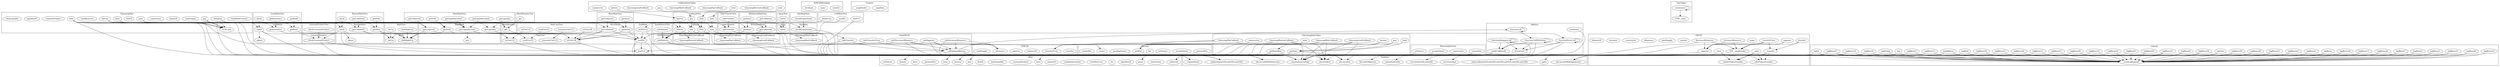 strict digraph {
subgraph cluster_5379_SafeTransfer {
label = "SafeTransfer"
"5379_safeTransfer" [label="safeTransfer"]
}subgraph cluster_3207_IFactory {
label = "IFactory"
"3207_protocolFee" [label="protocolFee"]
"3207_acceptOwner" [label="acceptOwner"]
"3207_setOwner" [label="setOwner"]
"3207_fee" [label="fee"]
"3207_getPair" [label="getPair"]
"3207_pendingOwner" [label="pendingOwner"]
"3207_owner" [label="owner"]
"3207_createPair" [label="createPair"]
}subgraph cluster_648_IERC20Metadata {
label = "IERC20Metadata"
"648_symbol" [label="symbol"]
"648_name" [label="name"]
"648_decimals" [label="decimals"]
}subgraph cluster_5256_SafeBalance {
label = "SafeBalance"
"5256_safeBalance" [label="safeBalance"]
}subgraph cluster_1415_TimeswapFactory {
label = "TimeswapFactory"
"1415_constructor" [label="constructor"]
"1415_acceptOwner" [label="acceptOwner"]
"1415_setOwner" [label="setOwner"]
"1415_createPair" [label="createPair"]
}subgraph cluster_6923_SafeCastTest {
label = "SafeCastTest"
"6923_truncateUint112" [label="truncateUint112"]
"6923_toUint112" [label="toUint112"]
"6923_modUint32" [label="modUint32"]
"6923_toUint128" [label="toUint128"]
}subgraph cluster_6539_ConstantProductTest {
label = "ConstantProductTest"
"6539_checkConstantProduct" [label="checkConstantProduct"]
}subgraph cluster_3979_BorrowMath {
label = "BorrowMath"
"3979_getDebt" [label="getDebt"]
"3979_adjust" [label="adjust"]
"3979_check" [label="check"]
"3979_getCollateral" [label="getCollateral"]
"3979_check" -> "3979_adjust"
}subgraph cluster_4875_LendMath {
label = "LendMath"
"4875_adjust" [label="adjust"]
"4875_getBond" [label="getBond"]
"4875_getInsurance" [label="getInsurance"]
"4875_check" [label="check"]
"4875_check" -> "4875_adjust"
}subgraph cluster_3726_BlockNumber {
label = "BlockNumber"
"3726_get" [label="get"]
}subgraph cluster_1169_Address {
label = "Address"
"1169_verifyCallResult" [label="verifyCallResult"]
"1169_functionCallWithValue" [label="functionCallWithValue"]
"1169_isContract" [label="isContract"]
"1169_functionStaticCall" [label="functionStaticCall"]
"1169_functionCall" [label="functionCall"]
"1169_functionDelegateCall" [label="functionDelegateCall"]
"1169_sendValue" [label="sendValue"]
"1169_functionStaticCall" -> "1169_verifyCallResult"
"1169_functionCallWithValue" -> "1169_verifyCallResult"
"1169_functionStaticCall" -> "1169_functionStaticCall"
"1169_functionStaticCall" -> "1169_isContract"
"1169_functionCallWithValue" -> "1169_isContract"
"1169_functionDelegateCall" -> "1169_functionDelegateCall"
"1169_functionCallWithValue" -> "1169_functionCallWithValue"
"1169_functionCall" -> "1169_functionCallWithValue"
"1169_functionCall" -> "1169_functionCall"
"1169_functionDelegateCall" -> "1169_verifyCallResult"
"1169_functionDelegateCall" -> "1169_isContract"
}subgraph cluster_6681_LendMathTest {
label = "LendMathTest"
"6681_getBond" [label="getBond"]
"6681_check" [label="check"]
"6681_getInsurance" [label="getInsurance"]
}subgraph cluster_4377_Callback {
label = "Callback"
"4377_lend" [label="lend"]
"4377_mint" [label="mint"]
"4377_borrow" [label="borrow"]
"4377_pay" [label="pay"]
}subgraph cluster_5530_WithdrawMath {
label = "WithdrawMath"
"5530_getCollateral" [label="getCollateral"]
"5530_getAsset" [label="getAsset"]
}subgraph cluster_6044_TimeswapPairCallee {
label = "TimeswapPairCallee"
"6044_lend" [label="lend"]
"6044_timeswapMintCallback" [label="timeswapMintCallback"]
"6044_timeswapLendCallback" [label="timeswapLendCallback"]
"6044_constructor" [label="constructor"]
"6044_borrow" [label="borrow"]
"6044_mint" [label="mint"]
"6044_timeswapBorrowCallback" [label="timeswapBorrowCallback"]
"6044_pay" [label="pay"]
"6044_timeswapPayCallback" [label="timeswapPayCallback"]
"6044_getData" [label="getData"]
"6044_getDataMint" [label="getDataMint"]
"6044_pay" -> "6044_getData"
"6044_mint" -> "6044_getDataMint"
"6044_lend" -> "6044_getData"
"6044_borrow" -> "6044_getData"
}subgraph cluster_6815_MintMathTest {
label = "MintMathTest"
"6815_getDebt" [label="getDebt"]
"6815_getLiquidityTotal2" [label="getLiquidityTotal2"]
"6815_getCollateral" [label="getCollateral"]
"6815_getLiquidityTotal1" [label="getLiquidityTotal1"]
"6815_getLiquidity" [label="getLiquidity"]
}subgraph cluster_4639_FullMath {
label = "FullMath"
"4639_mulDivUp" [label="mulDivUp"]
"4639_mul512" [label="mul512"]
"4639_mulDiv" [label="mulDiv"]
"4639_mulDiv" -> "4639_mul512"
"4639_mulDivUp" -> "4639_mulDiv"
}subgraph cluster_545_ERC20 {
label = "ERC20"
"545_transfer" [label="transfer"]
"545_transferFrom" [label="transferFrom"]
"545_decreaseAllowance" [label="decreaseAllowance"]
"545__transfer" [label="_transfer"]
"545__beforeTokenTransfer" [label="_beforeTokenTransfer"]
"545_name" [label="name"]
"545_increaseAllowance" [label="increaseAllowance"]
"545_approve" [label="approve"]
"545_symbol" [label="symbol"]
"545__burn" [label="_burn"]
"545_totalSupply" [label="totalSupply"]
"545__approve" [label="_approve"]
"545_allowance" [label="allowance"]
"545_constructor" [label="constructor"]
"545_decimals" [label="decimals"]
"545__mint" [label="_mint"]
"545_balanceOf" [label="balanceOf"]
"545__afterTokenTransfer" [label="_afterTokenTransfer"]
"545_increaseAllowance" -> "545__msgSender"
"545_decreaseAllowance" -> "545__approve"
"545__mint" -> "545__beforeTokenTransfer"
"545_transfer" -> "545__transfer"
"545__burn" -> "545__beforeTokenTransfer"
"545_approve" -> "545__approve"
"545_transferFrom" -> "545__approve"
"545_transfer" -> "545__msgSender"
"545_transferFrom" -> "545__msgSender"
"545_decreaseAllowance" -> "545__msgSender"
"545_transferFrom" -> "545__transfer"
"545__transfer" -> "545__afterTokenTransfer"
"545__burn" -> "545__afterTokenTransfer"
"545__mint" -> "545__afterTokenTransfer"
"545_approve" -> "545__msgSender"
"545__transfer" -> "545__beforeTokenTransfer"
"545_increaseAllowance" -> "545__approve"
}subgraph cluster_1191_Context {
label = "Context"
"1191__msgData" [label="_msgData"]
"1191__msgSender" [label="_msgSender"]
}subgraph cluster_3626_IPair {
label = "IPair"
"3626_factory" [label="factory"]
"3626_totalClaims" [label="totalClaims"]
"3626_lend" [label="lend"]
"3626_liquidityOf" [label="liquidityOf"]
"3626_fee" [label="fee"]
"3626_totalReserves" [label="totalReserves"]
"3626_totalDebtCreated" [label="totalDebtCreated"]
"3626_claimsOf" [label="claimsOf"]
"3626_pay" [label="pay"]
"3626_constantProduct" [label="constantProduct"]
"3626_totalLiquidity" [label="totalLiquidity"]
"3626_dueOf" [label="dueOf"]
"3626_mint" [label="mint"]
"3626_borrow" [label="borrow"]
"3626_collateral" [label="collateral"]
"3626_protocolFee" [label="protocolFee"]
"3626_burn" [label="burn"]
"3626_asset" [label="asset"]
"3626_withdraw" [label="withdraw"]
}subgraph cluster_6955_SafeTransferTest {
label = "SafeTransferTest"
"6955_safeTransfer" [label="safeTransfer"]
}subgraph cluster_3118_TimeswapPair {
label = "TimeswapPair"
"3118_totalDebtCreated" [label="totalDebtCreated"]
"3118_lend" [label="lend"]
"3118_borrow" [label="borrow"]
"3118_totalClaims" [label="totalClaims"]
"3118_claimsOf" [label="claimsOf"]
"3118_constructor" [label="constructor"]
"3118_mint" [label="mint"]
"3118_dueOf" [label="dueOf"]
"3118_burn" [label="burn"]
"3118_withdraw" [label="withdraw"]
"3118_totalReserves" [label="totalReserves"]
"3118_pay" [label="pay"]
"3118_constantProduct" [label="constantProduct"]
"3118_liquidityOf" [label="liquidityOf"]
"3118_totalLiquidity" [label="totalLiquidity"]
"3118_mint" -> "3118_lock"
"3118_borrow" -> "3118_lock"
"3118_burn" -> "3118_lock"
"3118_withdraw" -> "3118_lock"
"3118_pay" -> "3118_lock"
"3118_lend" -> "3118_lock"
}subgraph cluster_5556_TestToken {
label = "TestToken"
"5556_constructor" [label="constructor"]
"5556_constructor" -> "5556_constructor"
"5556_constructor" -> "5556__mint"
}subgraph cluster_5174_MintMath {
label = "MintMath"
"5174_getLiquidityTotal" [label="getLiquidityTotal"]
"5174_min" [label="min"]
"5174_getDebt" [label="getDebt"]
"5174_getCollateral" [label="getCollateral"]
"5174_getLiquidity" [label="getLiquidity"]
"5174_getLiquidityTotal" -> "5174_min"
}subgraph cluster_3638_ITimeswapBorrowCallback {
label = "ITimeswapBorrowCallback"
"3638_timeswapBorrowCallback" [label="timeswapBorrowCallback"]
}subgraph cluster_6845_PayMathTest {
label = "PayMathTest"
"6845_checkProportional" [label="checkProportional"]
}subgraph cluster_6718_MathTest {
label = "MathTest"
"6718_divUp" [label="divUp"]
"6718_shiftRightUp" [label="shiftRightUp"]
}subgraph cluster_4160_BurnMath {
label = "BurnMath"
"4160_getAsset" [label="getAsset"]
"4160_getCollateral" [label="getCollateral"]
}subgraph cluster_4928_Math {
label = "Math"
"4928_shiftRightUp" [label="shiftRightUp"]
"4928_divUp" [label="divUp"]
}subgraph cluster_6209_BorrowMathTest {
label = "BorrowMathTest"
"6209_check" [label="check"]
"6209_getDebt" [label="getDebt"]
"6209_getCollateral" [label="getCollateral"]
}subgraph cluster_3650_ITimeswapLendCallback {
label = "ITimeswapLendCallback"
"3650_timeswapLendCallback" [label="timeswapLendCallback"]
}subgraph cluster_6340_CallbackTest {
label = "CallbackTest"
"6340_pay" [label="pay"]
"6340_borrow" [label="borrow"]
"6340_mint" [label="mint"]
"6340_lend" [label="lend"]
}subgraph cluster_6600_FullMathTest {
label = "FullMathTest"
"6600_mul512" [label="mul512"]
"6600_mulDiv" [label="mulDiv"]
"6600_mulDivUp" [label="mulDivUp"]
}subgraph cluster_3664_ITimeswapMintCallback {
label = "ITimeswapMintCallback"
"3664_timeswapMintCallback" [label="timeswapMintCallback"]
}subgraph cluster_6866_SafeBalanceTest {
label = "SafeBalanceTest"
"6866_safeBalance" [label="safeBalance"]
}subgraph cluster_15060_console {
label = "console"
"15060_logBytes29" [label="logBytes29"]
"15060_logUint" [label="logUint"]
"15060_logBytes16" [label="logBytes16"]
"15060_logBytes6" [label="logBytes6"]
"15060_logBytes31" [label="logBytes31"]
"15060_logBytes25" [label="logBytes25"]
"15060_logBytes9" [label="logBytes9"]
"15060_logBytes18" [label="logBytes18"]
"15060_logBytes14" [label="logBytes14"]
"15060_logBytes30" [label="logBytes30"]
"15060_logBytes11" [label="logBytes11"]
"15060_logBytes12" [label="logBytes12"]
"15060_logBytes20" [label="logBytes20"]
"15060_logBytes15" [label="logBytes15"]
"15060_logBytes19" [label="logBytes19"]
"15060_logBool" [label="logBool"]
"15060_logAddress" [label="logAddress"]
"15060_logBytes13" [label="logBytes13"]
"15060_logBytes5" [label="logBytes5"]
"15060_log" [label="log"]
"15060_logString" [label="logString"]
"15060_logBytes4" [label="logBytes4"]
"15060_logBytes10" [label="logBytes10"]
"15060_logBytes27" [label="logBytes27"]
"15060_logInt" [label="logInt"]
"15060_logBytes32" [label="logBytes32"]
"15060_logBytes8" [label="logBytes8"]
"15060_logBytes21" [label="logBytes21"]
"15060_logBytes3" [label="logBytes3"]
"15060_logBytes2" [label="logBytes2"]
"15060_logBytes7" [label="logBytes7"]
"15060_logBytes24" [label="logBytes24"]
"15060_logBytes17" [label="logBytes17"]
"15060_logBytes26" [label="logBytes26"]
"15060_logBytes" [label="logBytes"]
"15060__sendLogPayload" [label="_sendLogPayload"]
"15060_logBytes1" [label="logBytes1"]
"15060_logBytes23" [label="logBytes23"]
"15060_logBytes22" [label="logBytes22"]
"15060_logBytes28" [label="logBytes28"]
"15060_logUint" -> "15060__sendLogPayload"
"15060_logBytes20" -> "15060__sendLogPayload"
"15060_logBytes30" -> "15060__sendLogPayload"
"15060_logBytes15" -> "15060__sendLogPayload"
"15060_logBytes3" -> "15060__sendLogPayload"
"15060_logBytes12" -> "15060__sendLogPayload"
"15060_logBytes17" -> "15060__sendLogPayload"
"15060_logBytes32" -> "15060__sendLogPayload"
"15060_logBytes18" -> "15060__sendLogPayload"
"15060_logBytes5" -> "15060__sendLogPayload"
"15060_logBytes28" -> "15060__sendLogPayload"
"15060_logBytes10" -> "15060__sendLogPayload"
"15060_logBytes16" -> "15060__sendLogPayload"
"15060_logBytes29" -> "15060__sendLogPayload"
"15060_logBytes31" -> "15060__sendLogPayload"
"15060_logAddress" -> "15060__sendLogPayload"
"15060_logBytes" -> "15060__sendLogPayload"
"15060_logBytes19" -> "15060__sendLogPayload"
"15060_logBytes2" -> "15060__sendLogPayload"
"15060_log" -> "15060__sendLogPayload"
"15060_logBytes27" -> "15060__sendLogPayload"
"15060_logBytes21" -> "15060__sendLogPayload"
"15060_logBytes13" -> "15060__sendLogPayload"
"15060_logBytes11" -> "15060__sendLogPayload"
"15060_logBytes25" -> "15060__sendLogPayload"
"15060_logBytes9" -> "15060__sendLogPayload"
"15060_logBytes24" -> "15060__sendLogPayload"
"15060_logBytes26" -> "15060__sendLogPayload"
"15060_logBytes4" -> "15060__sendLogPayload"
"15060_logBytes14" -> "15060__sendLogPayload"
"15060_logBytes22" -> "15060__sendLogPayload"
"15060_logInt" -> "15060__sendLogPayload"
"15060_logBytes8" -> "15060__sendLogPayload"
"15060_logBytes23" -> "15060__sendLogPayload"
"15060_logBytes1" -> "15060__sendLogPayload"
"15060_logString" -> "15060__sendLogPayload"
"15060_logBytes7" -> "15060__sendLogPayload"
"15060_logBytes6" -> "15060__sendLogPayload"
"15060_logBool" -> "15060__sendLogPayload"
}subgraph cluster_6996_WithdrawMathTest {
label = "WithdrawMathTest"
"6996_getCollateral" [label="getCollateral"]
"6996_getAsset" [label="getAsset"]
}subgraph cluster_5209_PayMath {
label = "PayMath"
"5209_checkProportional" [label="checkProportional"]
}subgraph cluster_3676_ITimeswapPayCallback {
label = "ITimeswapPayCallback"
"3676_timeswapPayCallback" [label="timeswapPayCallback"]
}subgraph cluster_6113_ArrayTest {
label = "ArrayTest"
"6113_insert" [label="insert"]
}subgraph cluster_5347_SafeCast {
label = "SafeCast"
"5347_toUint112" [label="toUint112"]
"5347_modUint32" [label="modUint32"]
"5347_truncateUint112" [label="truncateUint112"]
"5347_toUint128" [label="toUint128"]
}subgraph cluster_4454_ConstantProduct {
label = "ConstantProduct"
"4454_checkConstantProduct" [label="checkConstantProduct"]
}subgraph cluster_6503_CallbackTestCallee {
label = "CallbackTestCallee"
"6503_borrow" [label="borrow"]
"6503_timeswapBorrowCallback" [label="timeswapBorrowCallback"]
"6503_mint" [label="mint"]
"6503_timeswapPayCallback" [label="timeswapPayCallback"]
"6503_timeswapMintCallback" [label="timeswapMintCallback"]
"6503_lend" [label="lend"]
"6503_timeswapLendCallback" [label="timeswapLendCallback"]
"6503_pay" [label="pay"]
"6503_constructor" [label="constructor"]
}subgraph cluster_872_SafeERC20 {
label = "SafeERC20"
"872_safeDecreaseAllowance" [label="safeDecreaseAllowance"]
"872__callOptionalReturn" [label="_callOptionalReturn"]
"872_safeApprove" [label="safeApprove"]
"872_safeTransfer" [label="safeTransfer"]
"872_safeIncreaseAllowance" [label="safeIncreaseAllowance"]
"872_safeTransferFrom" [label="safeTransferFrom"]
"872_safeApprove" -> "872__callOptionalReturn"
"872_safeTransfer" -> "872__callOptionalReturn"
"872_safeTransferFrom" -> "872__callOptionalReturn"
"872_safeIncreaseAllowance" -> "872__callOptionalReturn"
"872_safeDecreaseAllowance" -> "872__callOptionalReturn"
}subgraph cluster_6250_BurnMathTest {
label = "BurnMathTest"
"6250_getCollateral" [label="getCollateral"]
"6250_getAsset" [label="getAsset"]
}subgraph cluster_623_IERC20 {
label = "IERC20"
"623_transfer" [label="transfer"]
"623_transferFrom" [label="transferFrom"]
"623_balanceOf" [label="balanceOf"]
"623_approve" [label="approve"]
"623_allowance" [label="allowance"]
"623_totalSupply" [label="totalSupply"]
}subgraph cluster_6128_BlockNumberTest {
label = "BlockNumberTest"
"6128_get" [label="get"]
}subgraph cluster_3705_Array {
label = "Array"
"3705_insert" [label="insert"]
}subgraph cluster_solidity {
label = "[Solidity]"
"require(bool,string)" 
"require(bool)" 
"revert(string)" 
"abi.encodeWithSignature()" 
"abi.encode()" 
"keccak256(bytes)" 
"staticcall(uint256,uint256,uint256,uint256,uint256,uint256)" 
"revert(uint256,uint256)" 
"mulmod(uint256,uint256,uint256)" 
"abi.decode()" 
"gas()" 
"mload(uint256)" 
"abi.encodeWithSelector()" 
"15060_logBytes18" -> "abi.encodeWithSignature()"
"15060_logBytes24" -> "abi.encodeWithSignature()"
"1415_constructor" -> "require(bool,string)"
"3118_burn" -> "require(bool,string)"
"545_transferFrom" -> "require(bool,string)"
"4377_lend" -> "require(bool,string)"
"3118_pay" -> "require(bool,string)"
"15060_logBytes10" -> "abi.encodeWithSignature()"
"6044_getData" -> "abi.encode()"
"1415_createPair" -> "keccak256(bytes)"
"5256_safeBalance" -> "abi.encodeWithSelector()"
"15060_logBytes25" -> "abi.encodeWithSignature()"
"4639_mulDiv" -> "mulmod(uint256,uint256,uint256)"
"15060_logBytes22" -> "abi.encodeWithSignature()"
"545__mint" -> "require(bool,string)"
"15060_logUint" -> "abi.encodeWithSignature()"
"15060__sendLogPayload" -> "gas()"
"15060_logInt" -> "abi.encodeWithSignature()"
"1169_sendValue" -> "require(bool,string)"
"1415_createPair" -> "require(bool,string)"
"15060_logBytes8" -> "abi.encodeWithSignature()"
"4639_mul512" -> "mulmod(uint256,uint256,uint256)"
"1415_acceptOwner" -> "require(bool,string)"
"872_safeDecreaseAllowance" -> "require(bool,string)"
"872__callOptionalReturn" -> "require(bool,string)"
"872_safeIncreaseAllowance" -> "abi.encodeWithSelector()"
"15060_logBytes11" -> "abi.encodeWithSignature()"
"3118_mint" -> "require(bool,string)"
"15060_logBytes1" -> "abi.encodeWithSignature()"
"15060_logBytes19" -> "abi.encodeWithSignature()"
"15060_logBytes29" -> "abi.encodeWithSignature()"
"1169_functionCallWithValue" -> "require(bool,string)"
"15060_logBytes30" -> "abi.encodeWithSignature()"
"15060_logBytes5" -> "abi.encodeWithSignature()"
"15060_logBytes28" -> "abi.encodeWithSignature()"
"15060_logBool" -> "abi.encodeWithSignature()"
"4875_check" -> "require(bool,string)"
"6044_timeswapBorrowCallback" -> "abi.decode()"
"1415_createPair" -> "abi.encode()"
"545_decreaseAllowance" -> "require(bool,string)"
"1415_setOwner" -> "require(bool,string)"
"6044_timeswapLendCallback" -> "abi.decode()"
"15060_logBytes" -> "abi.encodeWithSignature()"
"5256_safeBalance" -> "abi.decode()"
"545__approve" -> "require(bool,string)"
"6044_timeswapMintCallback" -> "require(bool,string)"
"4377_borrow" -> "require(bool,string)"
"15060_logBytes9" -> "abi.encodeWithSignature()"
"15060_logBytes27" -> "abi.encodeWithSignature()"
"15060_logBytes13" -> "abi.encodeWithSignature()"
"15060_logBytes20" -> "abi.encodeWithSignature()"
"15060_logBytes2" -> "abi.encodeWithSignature()"
"872__callOptionalReturn" -> "abi.decode()"
"872_safeTransferFrom" -> "abi.encodeWithSelector()"
"545__transfer" -> "require(bool,string)"
"15060_logBytes6" -> "abi.encodeWithSignature()"
"15060__sendLogPayload" -> "staticcall(uint256,uint256,uint256,uint256,uint256,uint256)"
"3118_borrow" -> "require(bool,string)"
"15060_logBytes31" -> "abi.encodeWithSignature()"
"15060_logBytes15" -> "abi.encodeWithSignature()"
"15060_logBytes12" -> "abi.encodeWithSignature()"
"3118_lend" -> "require(bool,string)"
"6044_timeswapLendCallback" -> "require(bool,string)"
"15060_logBytes17" -> "abi.encodeWithSignature()"
"4454_checkConstantProduct" -> "require(bool,string)"
"872_safeTransfer" -> "abi.encodeWithSelector()"
"15060_log" -> "abi.encodeWithSignature()"
"872_safeDecreaseAllowance" -> "abi.encodeWithSelector()"
"6044_timeswapBorrowCallback" -> "require(bool,string)"
"1169_verifyCallResult" -> "mload(uint256)"
"3118_withdraw" -> "require(bool,string)"
"4639_mulDivUp" -> "mulmod(uint256,uint256,uint256)"
"872_safeApprove" -> "require(bool,string)"
"5209_checkProportional" -> "require(bool,string)"
"5347_toUint128" -> "require(bool)"
"15060_logBytes14" -> "abi.encodeWithSignature()"
"15060_logBytes16" -> "abi.encodeWithSignature()"
"15060_logBytes23" -> "abi.encodeWithSignature()"
"6044_getDataMint" -> "abi.encode()"
"4377_pay" -> "require(bool,string)"
"545__burn" -> "require(bool,string)"
"15060_logBytes4" -> "abi.encodeWithSignature()"
"1169_verifyCallResult" -> "revert(string)"
"1169_verifyCallResult" -> "revert(uint256,uint256)"
"15060_logString" -> "abi.encodeWithSignature()"
"5347_toUint112" -> "require(bool)"
"4377_mint" -> "require(bool,string)"
"15060_logBytes32" -> "abi.encodeWithSignature()"
"15060_logBytes7" -> "abi.encodeWithSignature()"
"15060_logAddress" -> "abi.encodeWithSignature()"
"872_safeApprove" -> "abi.encodeWithSelector()"
"4639_mulDiv" -> "require(bool)"
"6044_timeswapPayCallback" -> "abi.decode()"
"6044_timeswapMintCallback" -> "abi.decode()"
"3979_check" -> "require(bool,string)"
"15060_logBytes21" -> "abi.encodeWithSignature()"
"1169_functionStaticCall" -> "require(bool,string)"
"15060_logBytes3" -> "abi.encodeWithSignature()"
"1169_functionDelegateCall" -> "require(bool,string)"
"15060_logBytes26" -> "abi.encodeWithSignature()"
}"3118_mint" -> "3207_owner"
"6503_mint" -> "6340_mint"
"3118_mint" -> "3705_insert"
"5256_safeBalance" -> "1169_functionStaticCall"
"6044_constructor" -> "3626_factory"
"6923_truncateUint112" -> "5347_truncateUint112"
"6250_getAsset" -> "4160_getAsset"
"6128_get" -> "3726_get"
"4377_mint" -> "5256_safeBalance"
"3118_mint" -> "3726_get"
"4875_getInsurance" -> "5347_toUint128"
"6681_check" -> "4875_check"
"4377_mint" -> "3664_timeswapMintCallback"
"3118_borrow" -> "3705_insert"
"6815_getLiquidityTotal1" -> "5174_getLiquidityTotal"
"5530_getAsset" -> "5347_toUint128"
"3118_mint" -> "5174_getDebt"
"6044_timeswapPayCallback" -> "3207_getPair"
"6923_modUint32" -> "5347_modUint32"
"6044_timeswapLendCallback" -> "3207_getPair"
"3979_getCollateral" -> "5347_toUint112"
"5174_getLiquidity" -> "4639_mulDiv"
"6044_timeswapBorrowCallback" -> "3207_getPair"
"6044_timeswapMintCallback" -> "3207_getPair"
"3118_borrow" -> "3726_get"
"6681_getInsurance" -> "4875_getInsurance"
"6044_pay" -> "3626_pay"
"6044_lend" -> "3626_lend"
"4377_pay" -> "3676_timeswapPayCallback"
"6044_getData" -> "3626_asset"
"6923_toUint112" -> "5347_toUint112"
"4377_lend" -> "3650_timeswapLendCallback"
"3118_lend" -> "4875_check"
"872__callOptionalReturn" -> "1169_functionCall"
"3118_borrow" -> "3979_getCollateral"
"3118_borrow" -> "4377_borrow"
"4160_getCollateral" -> "4928_divUp"
"6815_getLiquidity" -> "5174_getLiquidity"
"6044_timeswapPayCallback" -> "623_transferFrom"
"872_safeDecreaseAllowance" -> "623_allowance"
"6718_shiftRightUp" -> "4928_shiftRightUp"
"3118_burn" -> "4160_getAsset"
"4377_borrow" -> "3638_timeswapBorrowCallback"
"6340_lend" -> "4377_lend"
"3979_getDebt" -> "5347_toUint112"
"6209_getCollateral" -> "3979_getCollateral"
"6209_check" -> "3979_check"
"3118_mint" -> "5174_getLiquidityTotal"
"3118_lend" -> "4875_getInsurance"
"6955_safeTransfer" -> "5379_safeTransfer"
"3979_check" -> "4928_divUp"
"3726_get" -> "5347_modUint32"
"6815_getCollateral" -> "5174_getCollateral"
"6600_mulDivUp" -> "4639_mulDivUp"
"4377_pay" -> "5256_safeBalance"
"3118_burn" -> "4160_getCollateral"
"872_safeApprove" -> "623_allowance"
"6044_timeswapBorrowCallback" -> "623_transferFrom"
"6044_timeswapLendCallback" -> "623_transferFrom"
"5174_getDebt" -> "5347_toUint112"
"4875_check" -> "4454_checkConstantProduct"
"3118_withdraw" -> "5379_safeTransfer"
"3118_burn" -> "5379_safeTransfer"
"6503_borrow" -> "6340_borrow"
"6044_getDataMint" -> "3626_asset"
"5174_getDebt" -> "4928_shiftRightUp"
"6815_getDebt" -> "5174_getDebt"
"4377_lend" -> "5256_safeBalance"
"6996_getCollateral" -> "5530_getCollateral"
"6815_getLiquidityTotal2" -> "5174_getLiquidityTotal"
"3118_withdraw" -> "5530_getAsset"
"6600_mulDiv" -> "4639_mulDiv"
"6044_getData" -> "3626_collateral"
"6539_checkConstantProduct" -> "4454_checkConstantProduct"
"6340_borrow" -> "4377_borrow"
"3979_getDebt" -> "4928_shiftRightUp"
"3979_check" -> "4454_checkConstantProduct"
"6845_checkProportional" -> "5209_checkProportional"
"4377_borrow" -> "5256_safeBalance"
"3118_borrow" -> "3979_getDebt"
"5530_getCollateral" -> "5347_toUint128"
"6718_divUp" -> "4928_divUp"
"872_safeIncreaseAllowance" -> "623_allowance"
"4160_getAsset" -> "5347_toUint128"
"3118_withdraw" -> "5530_getCollateral"
"6209_getDebt" -> "3979_getDebt"
"6923_toUint128" -> "5347_toUint128"
"6044_getDataMint" -> "3626_collateral"
"6681_getBond" -> "4875_getBond"
"3118_pay" -> "5209_checkProportional"
"3118_pay" -> "3726_get"
"6340_mint" -> "4377_mint"
"6503_pay" -> "6340_pay"
"3979_getCollateral" -> "4928_divUp"
"4160_getCollateral" -> "4639_mulDiv"
"5174_getCollateral" -> "4928_shiftRightUp"
"6503_lend" -> "6340_lend"
"4160_getCollateral" -> "5347_toUint128"
"5174_getCollateral" -> "5347_toUint112"
"3118_mint" -> "5174_getLiquidity"
"6250_getCollateral" -> "4160_getCollateral"
"4454_checkConstantProduct" -> "4639_mul512"
"6044_borrow" -> "3626_borrow"
"5379_safeTransfer" -> "872_safeTransfer"
"6044_mint" -> "3626_mint"
"4160_getAsset" -> "4639_mulDiv"
"3118_borrow" -> "5379_safeTransfer"
"3118_mint" -> "5174_getCollateral"
"3118_lend" -> "4377_lend"
"4875_getBond" -> "5347_toUint128"
"3118_mint" -> "4377_mint"
"3118_borrow" -> "3979_check"
"5174_getLiquidityTotal" -> "4639_mulDiv"
"3118_pay" -> "5379_safeTransfer"
"6600_mul512" -> "4639_mul512"
"6044_timeswapMintCallback" -> "623_transferFrom"
"6996_getAsset" -> "5530_getAsset"
"6866_safeBalance" -> "5256_safeBalance"
"3118_pay" -> "4377_pay"
"6340_pay" -> "4377_pay"
"3979_getCollateral" -> "4928_shiftRightUp"
"6113_insert" -> "3705_insert"
"3118_lend" -> "4875_getBond"
}